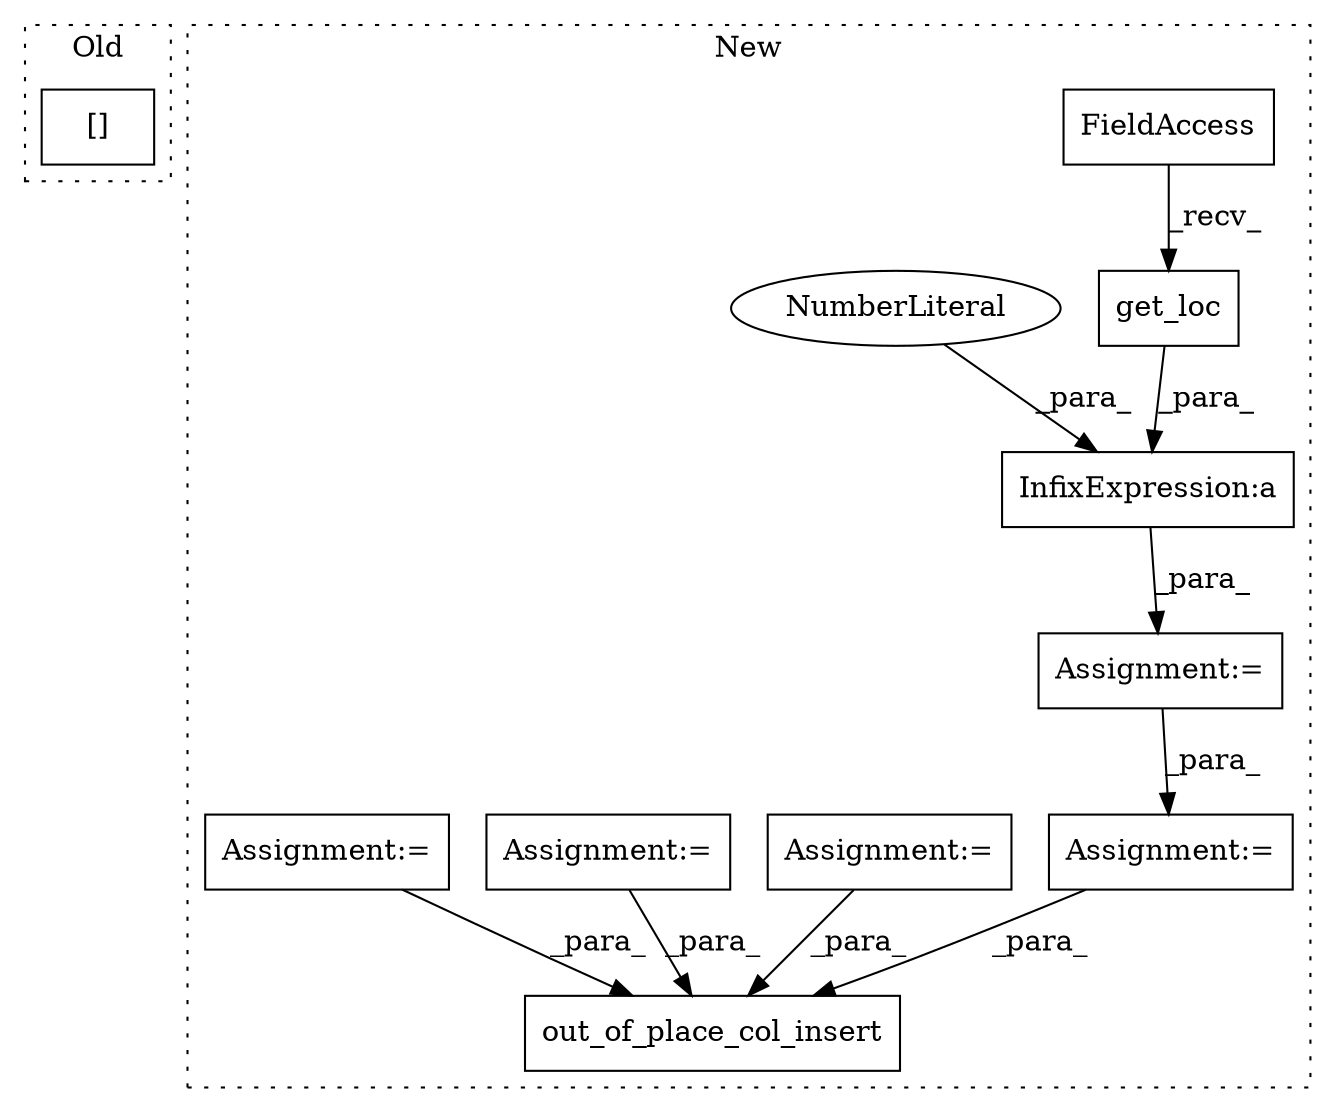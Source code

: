 digraph G {
subgraph cluster0 {
1 [label="[]" a="2" s="6733,6765" l="11,1" shape="box"];
label = "Old";
style="dotted";
}
subgraph cluster1 {
2 [label="get_loc" a="32" s="9814,9829" l="8,1" shape="box"];
3 [label="FieldAccess" a="22" s="9803" l="10" shape="box"];
4 [label="Assignment:=" a="7" s="9801" l="1" shape="box"];
5 [label="out_of_place_col_insert" a="32" s="10004,10112" l="24,1" shape="box"];
6 [label="InfixExpression:a" a="27" s="9830" l="3" shape="box"];
7 [label="NumberLiteral" a="34" s="9833" l="1" shape="ellipse"];
8 [label="Assignment:=" a="7" s="9851" l="1" shape="box"];
9 [label="Assignment:=" a="7" s="9912" l="1" shape="box"];
10 [label="Assignment:=" a="7" s="9976" l="2" shape="box"];
11 [label="Assignment:=" a="7" s="9778" l="1" shape="box"];
label = "New";
style="dotted";
}
2 -> 6 [label="_para_"];
3 -> 2 [label="_recv_"];
4 -> 10 [label="_para_"];
6 -> 4 [label="_para_"];
7 -> 6 [label="_para_"];
8 -> 5 [label="_para_"];
9 -> 5 [label="_para_"];
10 -> 5 [label="_para_"];
11 -> 5 [label="_para_"];
}